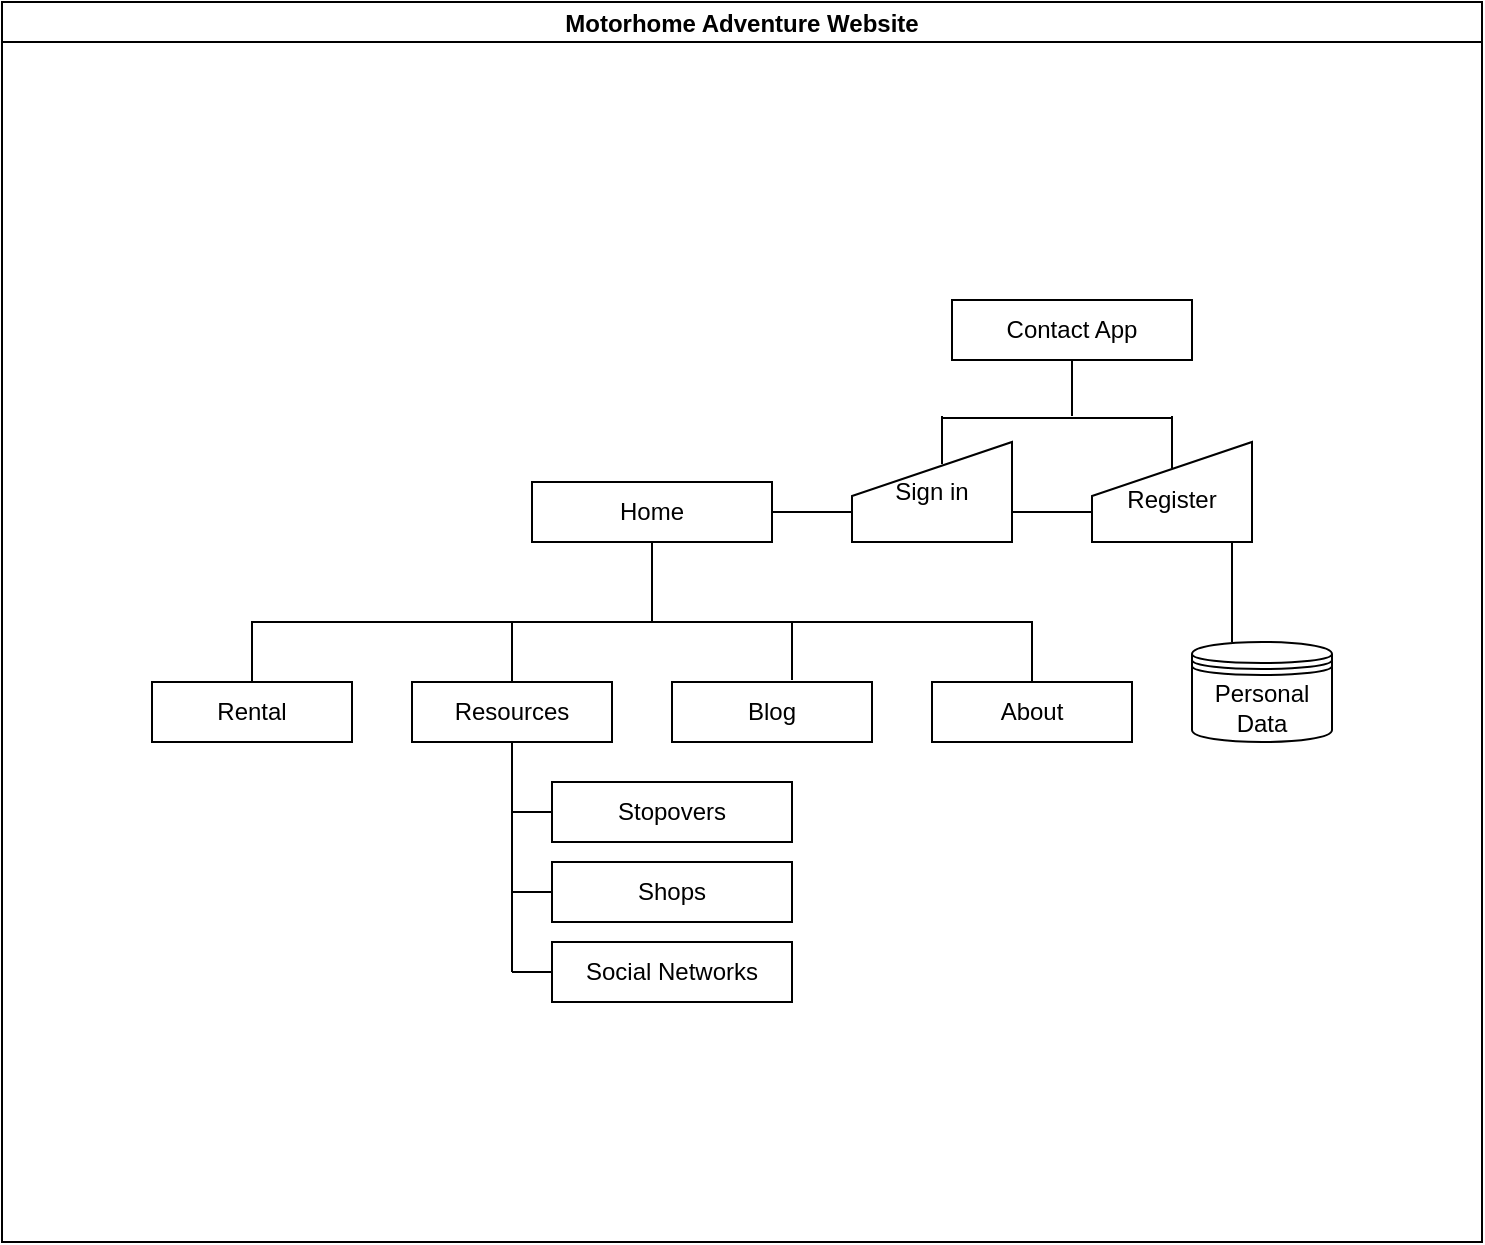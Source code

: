 <mxfile version="15.2.7" type="github">
  <diagram id="prtHgNgQTEPvFCAcTncT" name="Page-1">
    <mxGraphModel dx="1185" dy="735" grid="1" gridSize="10" guides="1" tooltips="1" connect="1" arrows="1" fold="1" page="1" pageScale="1" pageWidth="827" pageHeight="1169" math="0" shadow="0">
      <root>
        <mxCell id="0" />
        <mxCell id="1" parent="0" />
        <mxCell id="fmIa8_LFj1PNdlXjRXuK-12" value="Motorhome Adventure Website" style="swimlane;startSize=20;horizontal=1;containerType=tree;newEdgeStyle={&quot;edgeStyle&quot;:&quot;elbowEdgeStyle&quot;,&quot;startArrow&quot;:&quot;none&quot;,&quot;endArrow&quot;:&quot;none&quot;};verticalAlign=middle;" vertex="1" parent="1">
          <mxGeometry x="30" y="60" width="740" height="620" as="geometry">
            <mxRectangle x="134" y="60" width="80" height="20" as="alternateBounds" />
          </mxGeometry>
        </mxCell>
        <mxCell id="fmIa8_LFj1PNdlXjRXuK-13" value="" style="edgeStyle=elbowEdgeStyle;elbow=vertical;startArrow=none;endArrow=none;rounded=0;" edge="1" parent="fmIa8_LFj1PNdlXjRXuK-12" source="fmIa8_LFj1PNdlXjRXuK-15" target="fmIa8_LFj1PNdlXjRXuK-16">
          <mxGeometry relative="1" as="geometry">
            <Array as="points">
              <mxPoint x="195" y="310" />
            </Array>
          </mxGeometry>
        </mxCell>
        <mxCell id="fmIa8_LFj1PNdlXjRXuK-14" value="" style="edgeStyle=elbowEdgeStyle;elbow=vertical;startArrow=none;endArrow=none;rounded=0;entryX=0.5;entryY=0;entryDx=0;entryDy=0;" edge="1" parent="fmIa8_LFj1PNdlXjRXuK-12" target="fmIa8_LFj1PNdlXjRXuK-17">
          <mxGeometry relative="1" as="geometry">
            <mxPoint x="325" y="290" as="sourcePoint" />
            <Array as="points">
              <mxPoint x="195" y="310" />
              <mxPoint x="195" y="310" />
              <mxPoint x="235" y="310" />
            </Array>
          </mxGeometry>
        </mxCell>
        <UserObject label="Home" treeRoot="1" id="fmIa8_LFj1PNdlXjRXuK-15">
          <mxCell style="whiteSpace=wrap;html=1;align=center;treeFolding=1;treeMoving=1;newEdgeStyle={&quot;edgeStyle&quot;:&quot;elbowEdgeStyle&quot;,&quot;startArrow&quot;:&quot;none&quot;,&quot;endArrow&quot;:&quot;none&quot;};" vertex="1" parent="fmIa8_LFj1PNdlXjRXuK-12">
            <mxGeometry x="265" y="240" width="120" height="30" as="geometry" />
          </mxCell>
        </UserObject>
        <mxCell id="fmIa8_LFj1PNdlXjRXuK-16" value="Rental" style="whiteSpace=wrap;html=1;align=center;verticalAlign=middle;treeFolding=1;treeMoving=1;newEdgeStyle={&quot;edgeStyle&quot;:&quot;elbowEdgeStyle&quot;,&quot;startArrow&quot;:&quot;none&quot;,&quot;endArrow&quot;:&quot;none&quot;};" vertex="1" parent="fmIa8_LFj1PNdlXjRXuK-12">
          <mxGeometry x="75" y="340" width="100" height="30" as="geometry" />
        </mxCell>
        <mxCell id="fmIa8_LFj1PNdlXjRXuK-17" value="Resources" style="whiteSpace=wrap;html=1;align=center;verticalAlign=middle;treeFolding=1;treeMoving=1;newEdgeStyle={&quot;edgeStyle&quot;:&quot;elbowEdgeStyle&quot;,&quot;startArrow&quot;:&quot;none&quot;,&quot;endArrow&quot;:&quot;none&quot;};" vertex="1" parent="fmIa8_LFj1PNdlXjRXuK-12">
          <mxGeometry x="205" y="340" width="100" height="30" as="geometry" />
        </mxCell>
        <mxCell id="fmIa8_LFj1PNdlXjRXuK-21" value="Blog" style="whiteSpace=wrap;html=1;align=center;verticalAlign=middle;treeFolding=1;treeMoving=1;newEdgeStyle={&quot;edgeStyle&quot;:&quot;elbowEdgeStyle&quot;,&quot;startArrow&quot;:&quot;none&quot;,&quot;endArrow&quot;:&quot;none&quot;};" vertex="1" parent="fmIa8_LFj1PNdlXjRXuK-12">
          <mxGeometry x="335" y="340" width="100" height="30" as="geometry" />
        </mxCell>
        <mxCell id="fmIa8_LFj1PNdlXjRXuK-22" value="" style="edgeStyle=elbowEdgeStyle;elbow=vertical;startArrow=none;endArrow=none;rounded=0;entryX=0.6;entryY=-0.033;entryDx=0;entryDy=0;entryPerimeter=0;" edge="1" target="fmIa8_LFj1PNdlXjRXuK-21" parent="fmIa8_LFj1PNdlXjRXuK-12">
          <mxGeometry relative="1" as="geometry">
            <mxPoint x="325" y="300" as="sourcePoint" />
            <mxPoint x="395" y="320" as="targetPoint" />
            <Array as="points">
              <mxPoint x="335" y="310" />
              <mxPoint x="285" y="310" />
            </Array>
          </mxGeometry>
        </mxCell>
        <mxCell id="fmIa8_LFj1PNdlXjRXuK-23" value="About" style="whiteSpace=wrap;html=1;align=center;verticalAlign=middle;treeFolding=1;treeMoving=1;newEdgeStyle={&quot;edgeStyle&quot;:&quot;elbowEdgeStyle&quot;,&quot;startArrow&quot;:&quot;none&quot;,&quot;endArrow&quot;:&quot;none&quot;};" vertex="1" parent="fmIa8_LFj1PNdlXjRXuK-12">
          <mxGeometry x="465" y="340" width="100" height="30" as="geometry" />
        </mxCell>
        <mxCell id="fmIa8_LFj1PNdlXjRXuK-24" value="" style="edgeStyle=elbowEdgeStyle;elbow=vertical;startArrow=none;endArrow=none;rounded=0;" edge="1" target="fmIa8_LFj1PNdlXjRXuK-23" parent="fmIa8_LFj1PNdlXjRXuK-12">
          <mxGeometry relative="1" as="geometry">
            <mxPoint x="325" y="290" as="sourcePoint" />
            <Array as="points">
              <mxPoint x="425" y="310" />
            </Array>
          </mxGeometry>
        </mxCell>
        <mxCell id="fmIa8_LFj1PNdlXjRXuK-25" value="" style="line;strokeWidth=1;direction=south;html=1;" vertex="1" parent="fmIa8_LFj1PNdlXjRXuK-12">
          <mxGeometry x="250" y="370" width="10" height="115" as="geometry" />
        </mxCell>
        <mxCell id="fmIa8_LFj1PNdlXjRXuK-27" value="Stopovers" style="rounded=0;whiteSpace=wrap;html=1;strokeWidth=1;" vertex="1" parent="fmIa8_LFj1PNdlXjRXuK-12">
          <mxGeometry x="275" y="390" width="120" height="30" as="geometry" />
        </mxCell>
        <mxCell id="fmIa8_LFj1PNdlXjRXuK-26" value="Shops" style="rounded=0;whiteSpace=wrap;html=1;strokeWidth=1;" vertex="1" parent="fmIa8_LFj1PNdlXjRXuK-12">
          <mxGeometry x="275" y="430" width="120" height="30" as="geometry" />
        </mxCell>
        <mxCell id="fmIa8_LFj1PNdlXjRXuK-28" value="Social Networks" style="rounded=0;whiteSpace=wrap;html=1;strokeWidth=1;" vertex="1" parent="fmIa8_LFj1PNdlXjRXuK-12">
          <mxGeometry x="275" y="470" width="120" height="30" as="geometry" />
        </mxCell>
        <mxCell id="fmIa8_LFj1PNdlXjRXuK-29" value="" style="line;strokeWidth=1;html=1;perimeter=backbonePerimeter;points=[];outlineConnect=0;" vertex="1" parent="fmIa8_LFj1PNdlXjRXuK-12">
          <mxGeometry x="255" y="400" width="20" height="10" as="geometry" />
        </mxCell>
        <mxCell id="fmIa8_LFj1PNdlXjRXuK-30" value="" style="line;strokeWidth=1;html=1;perimeter=backbonePerimeter;points=[];outlineConnect=0;" vertex="1" parent="fmIa8_LFj1PNdlXjRXuK-12">
          <mxGeometry x="255" y="440" width="20" height="10" as="geometry" />
        </mxCell>
        <mxCell id="fmIa8_LFj1PNdlXjRXuK-31" value="" style="line;strokeWidth=1;html=1;perimeter=backbonePerimeter;points=[];outlineConnect=0;" vertex="1" parent="fmIa8_LFj1PNdlXjRXuK-12">
          <mxGeometry x="255" y="480" width="20" height="10" as="geometry" />
        </mxCell>
        <mxCell id="fmIa8_LFj1PNdlXjRXuK-33" value="Sign in" style="shape=manualInput;whiteSpace=wrap;html=1;strokeWidth=1;size=27;verticalAlign=middle;" vertex="1" parent="fmIa8_LFj1PNdlXjRXuK-12">
          <mxGeometry x="425" y="220" width="80" height="50" as="geometry" />
        </mxCell>
        <mxCell id="fmIa8_LFj1PNdlXjRXuK-34" value="&lt;p style=&quot;line-height: 120%&quot;&gt;Register&lt;/p&gt;" style="shape=manualInput;whiteSpace=wrap;html=1;strokeWidth=1;size=27;verticalAlign=bottom;" vertex="1" parent="fmIa8_LFj1PNdlXjRXuK-12">
          <mxGeometry x="545" y="220" width="80" height="50" as="geometry" />
        </mxCell>
        <mxCell id="fmIa8_LFj1PNdlXjRXuK-35" value="Personal Data" style="shape=datastore;whiteSpace=wrap;html=1;strokeWidth=1;verticalAlign=middle;" vertex="1" parent="fmIa8_LFj1PNdlXjRXuK-12">
          <mxGeometry x="595" y="320" width="70" height="50" as="geometry" />
        </mxCell>
        <mxCell id="fmIa8_LFj1PNdlXjRXuK-37" value="" style="line;strokeWidth=1;html=1;perimeter=backbonePerimeter;points=[];outlineConnect=0;verticalAlign=middle;" vertex="1" parent="fmIa8_LFj1PNdlXjRXuK-12">
          <mxGeometry x="385" y="252" width="40" height="6" as="geometry" />
        </mxCell>
        <mxCell id="fmIa8_LFj1PNdlXjRXuK-38" value="" style="line;strokeWidth=1;html=1;perimeter=backbonePerimeter;points=[];outlineConnect=0;verticalAlign=middle;" vertex="1" parent="fmIa8_LFj1PNdlXjRXuK-12">
          <mxGeometry x="505" y="252" width="40" height="6" as="geometry" />
        </mxCell>
        <mxCell id="fmIa8_LFj1PNdlXjRXuK-39" value="" style="line;strokeWidth=1;html=1;perimeter=backbonePerimeter;points=[];outlineConnect=0;verticalAlign=middle;rotation=90;" vertex="1" parent="fmIa8_LFj1PNdlXjRXuK-12">
          <mxGeometry x="590" y="290" width="50" height="10" as="geometry" />
        </mxCell>
        <mxCell id="fmIa8_LFj1PNdlXjRXuK-40" value="" style="line;strokeWidth=1;direction=south;html=1;verticalAlign=middle;" vertex="1" parent="fmIa8_LFj1PNdlXjRXuK-12">
          <mxGeometry x="465" y="207" width="10" height="24" as="geometry" />
        </mxCell>
        <mxCell id="fmIa8_LFj1PNdlXjRXuK-42" value="Contact App" style="rounded=0;whiteSpace=wrap;html=1;strokeWidth=1;verticalAlign=middle;" vertex="1" parent="fmIa8_LFj1PNdlXjRXuK-12">
          <mxGeometry x="475" y="149" width="120" height="30" as="geometry" />
        </mxCell>
        <mxCell id="fmIa8_LFj1PNdlXjRXuK-50" value="" style="line;strokeWidth=1;direction=south;html=1;verticalAlign=middle;" vertex="1" parent="fmIa8_LFj1PNdlXjRXuK-12">
          <mxGeometry x="580" y="207" width="10" height="26" as="geometry" />
        </mxCell>
        <mxCell id="fmIa8_LFj1PNdlXjRXuK-52" value="" style="line;strokeWidth=1;html=1;perimeter=backbonePerimeter;points=[];outlineConnect=0;verticalAlign=middle;" vertex="1" parent="fmIa8_LFj1PNdlXjRXuK-12">
          <mxGeometry x="470" y="203" width="115" height="10" as="geometry" />
        </mxCell>
        <mxCell id="fmIa8_LFj1PNdlXjRXuK-53" value="" style="line;strokeWidth=1;direction=south;html=1;verticalAlign=middle;" vertex="1" parent="fmIa8_LFj1PNdlXjRXuK-12">
          <mxGeometry x="530" y="179" width="10" height="28" as="geometry" />
        </mxCell>
      </root>
    </mxGraphModel>
  </diagram>
</mxfile>
